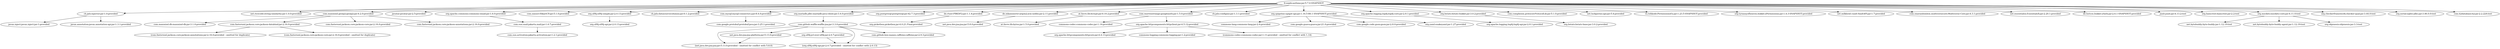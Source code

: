 digraph AuthMe__AuthMeReloaded {
	"fr.xephi:authme:jar:5.7.0-SNAPSHOT" -> "ch.jalu:injector:jar:1.0:provided" ; 
	"fr.xephi:authme:jar:5.7.0-SNAPSHOT" -> "net.ricecode:string-similarity:jar:1.0.0:provided" ; 
	"fr.xephi:authme:jar:5.7.0-SNAPSHOT" -> "com.maxmind.geoip2:geoip2:jar:4.2.0:provided" ; 
	"fr.xephi:authme:jar:5.7.0-SNAPSHOT" -> "javatar:javatar:jar:2.5:provided" ; 
	"fr.xephi:authme:jar:5.7.0-SNAPSHOT" -> "org.apache.commons:commons-email:jar:1.6.0:provided" ; 
	"fr.xephi:authme:jar:5.7.0-SNAPSHOT" -> "com.zaxxer:HikariCP:jar:5.1.0:provided" ; 
	"fr.xephi:authme:jar:5.7.0-SNAPSHOT" -> "org.slf4j:slf4j-simple:jar:2.0.13:provided" ; 
	"fr.xephi:authme:jar:5.7.0-SNAPSHOT" -> "ch.jalu:datasourcecolumns:jar:0.1.2:provided" ; 
	"fr.xephi:authme:jar:5.7.0-SNAPSHOT" -> "com.mysql:mysql-connector-j:jar:8.4.0:provided" ; 
	"fr.xephi:authme:jar:5.7.0-SNAPSHOT" -> "org.mariadb.jdbc:mariadb-java-client:jar:3.4.0:provided" ; 
	"fr.xephi:authme:jar:5.7.0-SNAPSHOT" -> "org.postgresql:postgresql:jar:42.7.3:provided" ; 
	"fr.xephi:authme:jar:5.7.0-SNAPSHOT" -> "de.rtner:PBKDF2:jar:1.1.4:provided" ; 
	"fr.xephi:authme:jar:5.7.0-SNAPSHOT" -> "de.mkammerer:argon2-jvm-nolibs:jar:2.11:provided" ; 
	"fr.xephi:authme:jar:5.7.0-SNAPSHOT" -> "at.favre.lib:bcrypt:jar:0.10.2:provided" ; 
	"fr.xephi:authme:jar:5.7.0-SNAPSHOT" -> "com.warrenstrange:googleauth:jar:1.5.0:provided" ; 
	"fr.xephi:authme:jar:5.7.0-SNAPSHOT" -> "ch.jalu:configme:jar:1.3.1:provided" ; 
	"fr.xephi:authme:jar:5.7.0-SNAPSHOT" -> "org.spigotmc:spigot-api:jar:1.16.5-R0.1-SNAPSHOT:provided" ; 
	"fr.xephi:authme:jar:5.7.0-SNAPSHOT" -> "org.apache.logging.log4j:log4j-core:jar:2.8.1:provided" ; 
	"fr.xephi:authme:jar:5.7.0-SNAPSHOT" -> "org.bstats:bstats-bukkit:jar:3.0.2:provided" ; 
	"fr.xephi:authme:jar:5.7.0-SNAPSHOT" -> "com.comphenix.protocol:ProtocolLib:jar:5.1.0:provided" ; 
	"fr.xephi:authme:jar:5.7.0-SNAPSHOT" -> "net.luckperms:api:jar:5.4:provided" ; 
	"fr.xephi:authme:jar:5.7.0-SNAPSHOT" -> "ru.tehkode:PermissionsEx:jar:1.23.5-SNAPSHOT:provided" ; 
	"fr.xephi:authme:jar:5.7.0-SNAPSHOT" -> "org.tyrannyofheaven.bukkit:zPermissions:jar:1.4.3-SNAPSHOT:provided" ; 
	"fr.xephi:authme:jar:5.7.0-SNAPSHOT" -> "net.milkbowl.vault:VaultAPI:jar:1.7:provided" ; 
	"fr.xephi:authme:jar:5.7.0-SNAPSHOT" -> "com.onarandombox.multiversecore:Multiverse-Core:jar:4.3.1:provided" ; 
	"fr.xephi:authme:jar:5.7.0-SNAPSHOT" -> "net.essentialsx:EssentialsX:jar:2.20.1:provided" ; 
	"fr.xephi:authme:jar:5.7.0-SNAPSHOT" -> "de.luricos.bukkit:xAuth:jar:2.6.1-SNAPSHOT:provided" ; 
	"fr.xephi:authme:jar:5.7.0-SNAPSHOT" -> "junit:junit:jar:4.13.2:test" ; 
	"fr.xephi:authme:jar:5.7.0-SNAPSHOT" -> "org.hamcrest:hamcrest:jar:2.2:test" ; 
	"fr.xephi:authme:jar:5.7.0-SNAPSHOT" -> "org.mockito:mockito-core:jar:4.11.0:test" ; 
	"fr.xephi:authme:jar:5.7.0-SNAPSHOT" -> "org.checkerframework:checker-qual:jar:3.44.0:test" ; 
	"fr.xephi:authme:jar:5.7.0-SNAPSHOT" -> "org.xerial:sqlite-jdbc:jar:3.46.0.0:test" ; 
	"fr.xephi:authme:jar:5.7.0-SNAPSHOT" -> "com.h2database:h2:jar:2.2.224:test" ; 
	"ch.jalu:injector:jar:1.0:provided" -> "javax.inject:javax.inject:jar:1:provided" ; 
	"ch.jalu:injector:jar:1.0:provided" -> "javax.annotation:javax.annotation-api:jar:1.3.1:provided" ; 
	"com.maxmind.geoip2:geoip2:jar:4.2.0:provided" -> "com.maxmind.db:maxmind-db:jar:3.1.0:provided" ; 
	"com.maxmind.geoip2:geoip2:jar:4.2.0:provided" -> "com.fasterxml.jackson.core:jackson-databind:jar:2.16.0:provided" ; 
	"com.maxmind.geoip2:geoip2:jar:4.2.0:provided" -> "com.fasterxml.jackson.core:jackson-core:jar:2.16.0:provided" ; 
	"com.maxmind.geoip2:geoip2:jar:4.2.0:provided" -> "com.fasterxml.jackson.core:jackson-annotations:jar:2.16.0:provided" ; 
	"com.fasterxml.jackson.core:jackson-databind:jar:2.16.0:provided" -> "(com.fasterxml.jackson.core:jackson-annotations:jar:2.16.0:provided - omitted for duplicate)" ; 
	"com.fasterxml.jackson.core:jackson-databind:jar:2.16.0:provided" -> "(com.fasterxml.jackson.core:jackson-core:jar:2.16.0:provided - omitted for duplicate)" ; 
	"org.apache.commons:commons-email:jar:1.6.0:provided" -> "com.sun.mail:jakarta.mail:jar:1.6.7:provided" ; 
	"com.sun.mail:jakarta.mail:jar:1.6.7:provided" -> "com.sun.activation:jakarta.activation:jar:1.2.1:provided" ; 
	"org.slf4j:slf4j-simple:jar:2.0.13:provided" -> "org.slf4j:slf4j-api:jar:2.0.13:provided" ; 
	"com.mysql:mysql-connector-j:jar:8.4.0:provided" -> "com.google.protobuf:protobuf-java:jar:3.25.1:provided" ; 
	"org.mariadb.jdbc:mariadb-java-client:jar:3.4.0:provided" -> "com.github.waffle:waffle-jna:jar:3.3.0:provided" ; 
	"com.github.waffle:waffle-jna:jar:3.3.0:provided" -> "(net.java.dev.jna:jna:jar:5.13.0:provided - omitted for conflict with 5.8.0)" ; 
	"com.github.waffle:waffle-jna:jar:3.3.0:provided" -> "net.java.dev.jna:jna-platform:jar:5.13.0:provided" ; 
	"com.github.waffle:waffle-jna:jar:3.3.0:provided" -> "org.slf4j:jcl-over-slf4j:jar:2.0.7:provided" ; 
	"com.github.waffle:waffle-jna:jar:3.3.0:provided" -> "(org.slf4j:slf4j-api:jar:2.0.7:provided - omitted for conflict with 2.0.13)" ; 
	"com.github.waffle:waffle-jna:jar:3.3.0:provided" -> "com.github.ben-manes.caffeine:caffeine:jar:2.9.3:provided" ; 
	"net.java.dev.jna:jna-platform:jar:5.13.0:provided" -> "(net.java.dev.jna:jna:jar:5.13.0:provided - omitted for conflict with 5.8.0)" ; 
	"org.slf4j:jcl-over-slf4j:jar:2.0.7:provided" -> "(org.slf4j:slf4j-api:jar:2.0.7:provided - omitted for conflict with 2.0.13)" ; 
	"de.rtner:PBKDF2:jar:1.1.4:provided" -> "org.picketbox:picketbox:jar:4.0.21.Final:provided" ; 
	"de.mkammerer:argon2-jvm-nolibs:jar:2.11:provided" -> "net.java.dev.jna:jna:jar:5.8.0:provided" ; 
	"at.favre.lib:bcrypt:jar:0.10.2:provided" -> "at.favre.lib:bytes:jar:1.5.0:provided" ; 
	"com.warrenstrange:googleauth:jar:1.5.0:provided" -> "commons-codec:commons-codec:jar:1.14:provided" ; 
	"com.warrenstrange:googleauth:jar:1.5.0:provided" -> "org.apache.httpcomponents:httpclient:jar:4.5.12:provided" ; 
	"org.apache.httpcomponents:httpclient:jar:4.5.12:provided" -> "org.apache.httpcomponents:httpcore:jar:4.4.13:provided" ; 
	"org.apache.httpcomponents:httpclient:jar:4.5.12:provided" -> "commons-logging:commons-logging:jar:1.2:provided" ; 
	"org.apache.httpcomponents:httpclient:jar:4.5.12:provided" -> "(commons-codec:commons-codec:jar:1.11:provided - omitted for conflict with 1.14)" ; 
	"org.spigotmc:spigot-api:jar:1.16.5-R0.1-SNAPSHOT:provided" -> "commons-lang:commons-lang:jar:2.6:provided" ; 
	"org.spigotmc:spigot-api:jar:1.16.5-R0.1-SNAPSHOT:provided" -> "com.google.guava:guava:jar:21.0:provided" ; 
	"org.spigotmc:spigot-api:jar:1.16.5-R0.1-SNAPSHOT:provided" -> "com.google.code.gson:gson:jar:2.8.0:provided" ; 
	"org.spigotmc:spigot-api:jar:1.16.5-R0.1-SNAPSHOT:provided" -> "org.yaml:snakeyaml:jar:1.27:provided" ; 
	"org.apache.logging.log4j:log4j-core:jar:2.8.1:provided" -> "org.apache.logging.log4j:log4j-api:jar:2.8.1:provided" ; 
	"org.bstats:bstats-bukkit:jar:3.0.2:provided" -> "org.bstats:bstats-base:jar:3.0.2:provided" ; 
	"org.mockito:mockito-core:jar:4.11.0:test" -> "net.bytebuddy:byte-buddy:jar:1.12.19:test" ; 
	"org.mockito:mockito-core:jar:4.11.0:test" -> "net.bytebuddy:byte-buddy-agent:jar:1.12.19:test" ; 
	"org.mockito:mockito-core:jar:4.11.0:test" -> "org.objenesis:objenesis:jar:3.3:test" ; 
}
